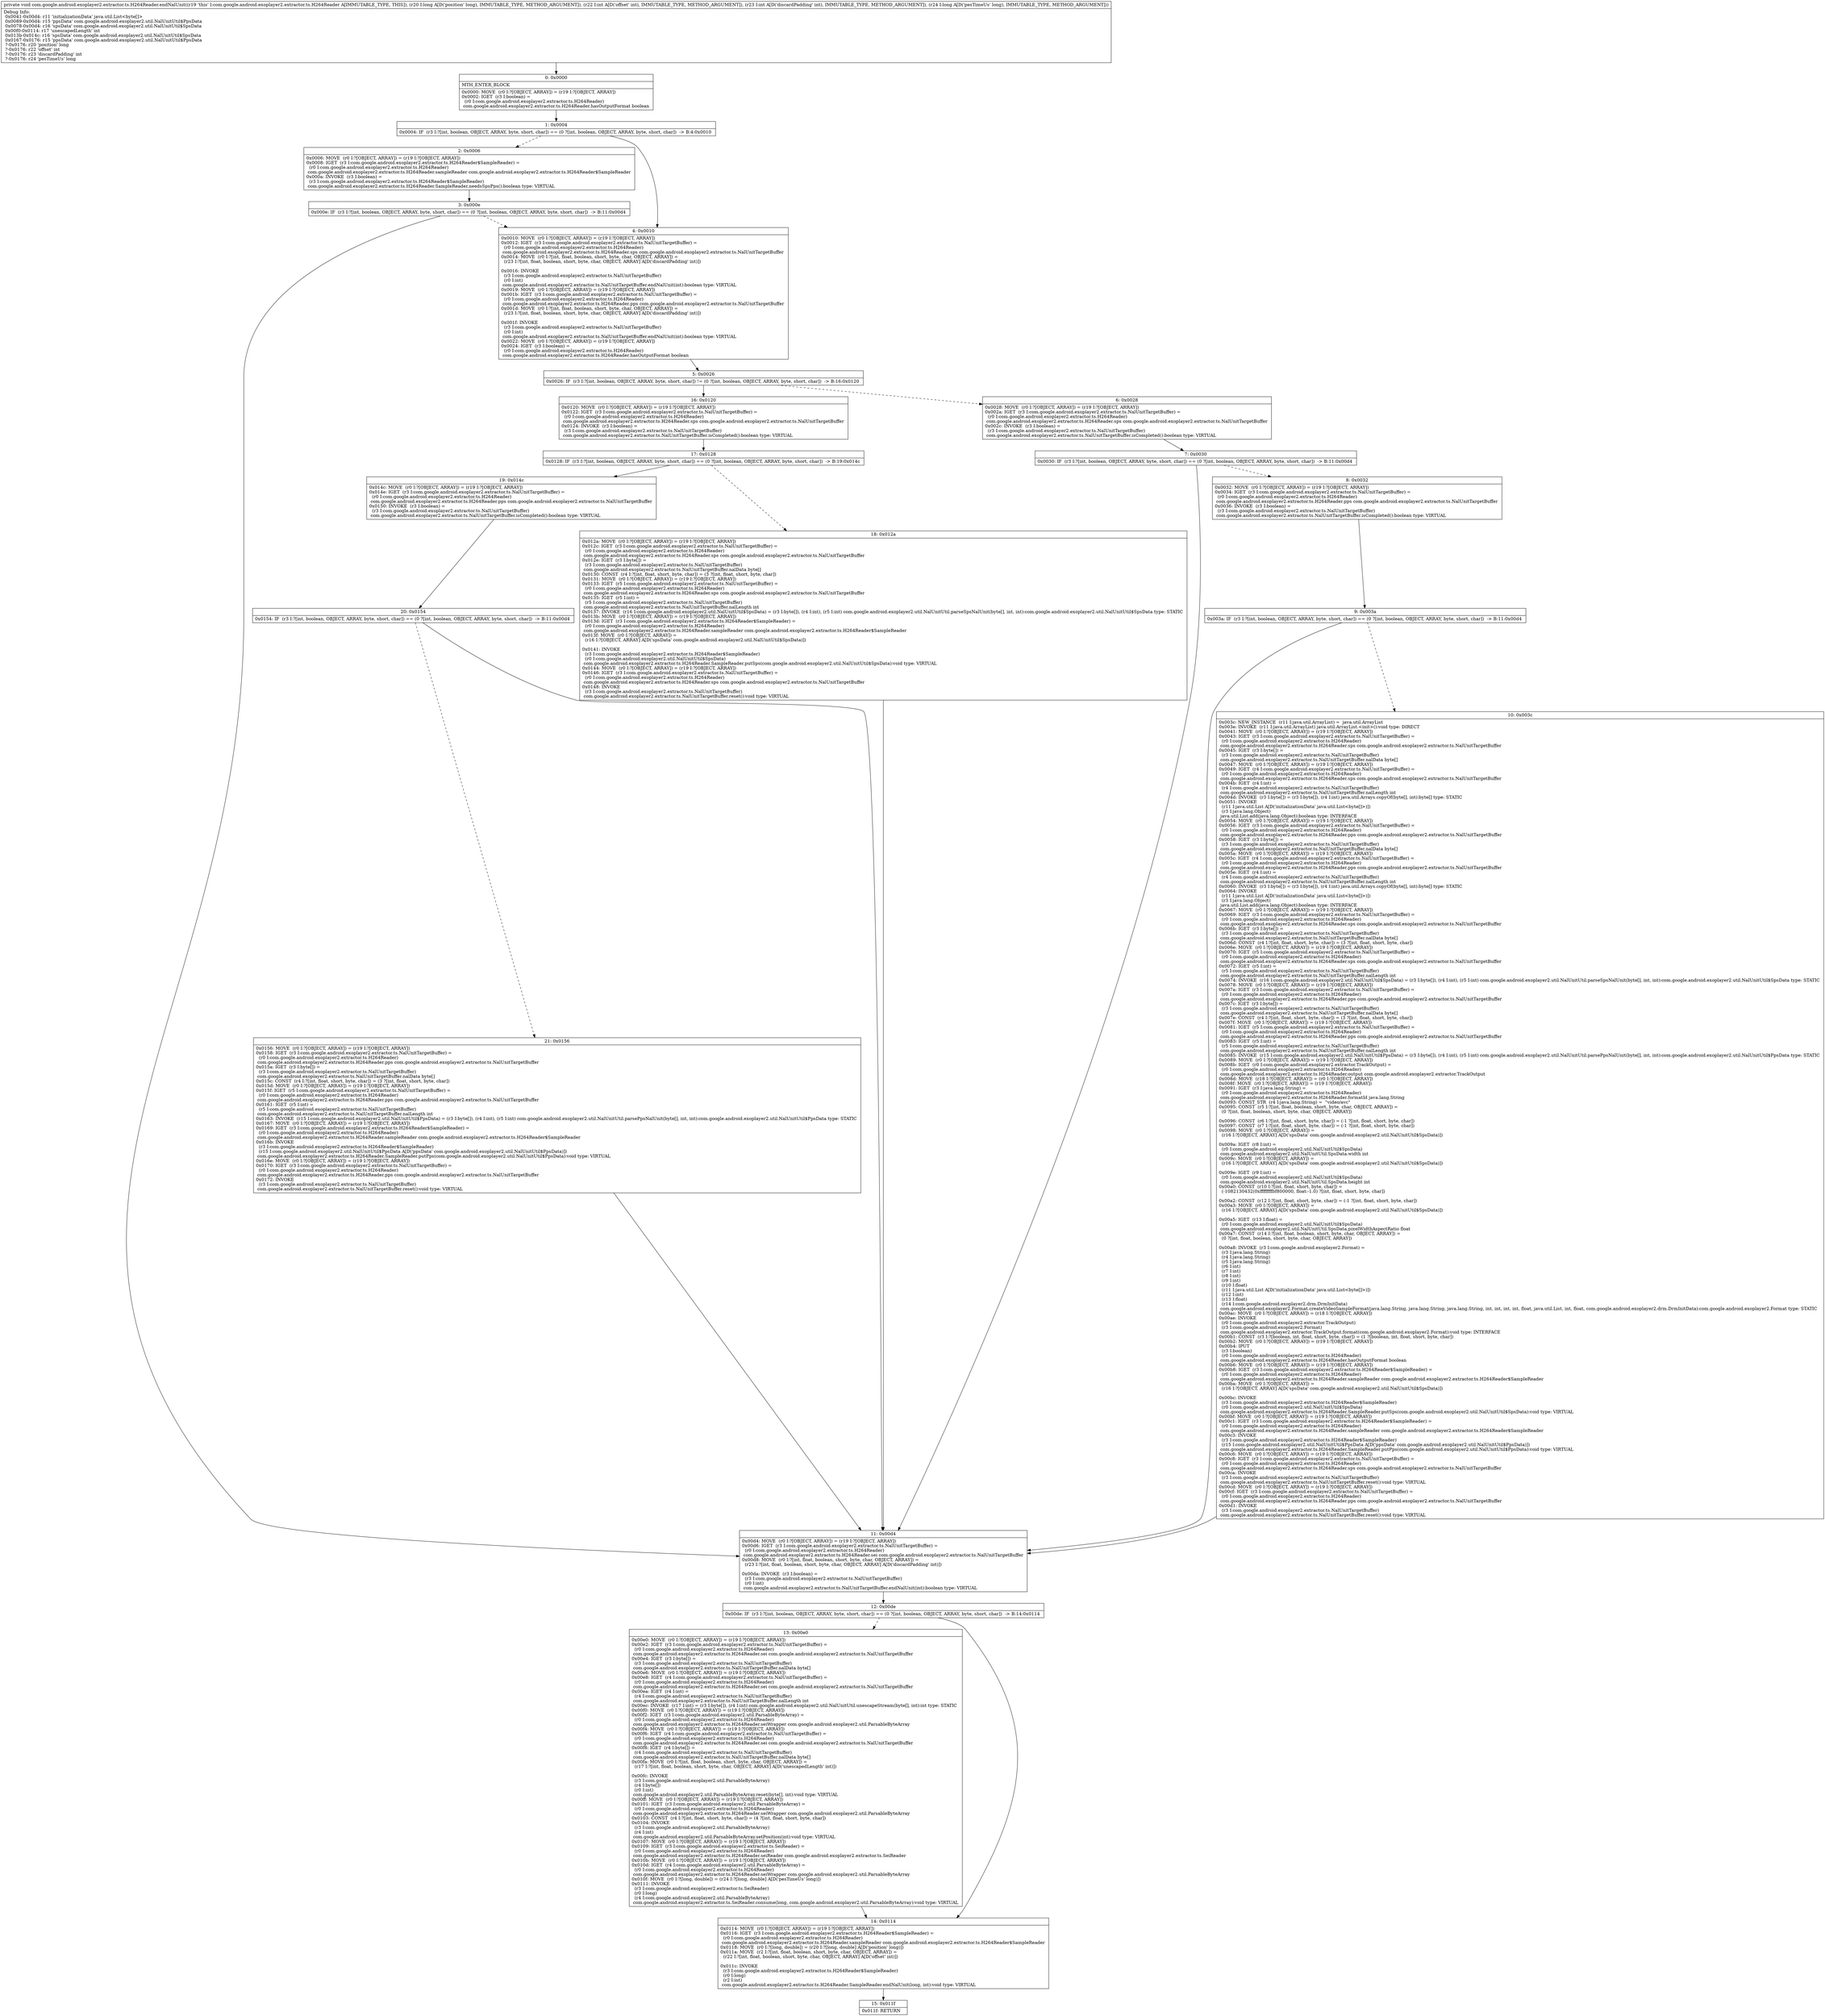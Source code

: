 digraph "CFG forcom.google.android.exoplayer2.extractor.ts.H264Reader.endNalUnit(JIIJ)V" {
Node_0 [shape=record,label="{0\:\ 0x0000|MTH_ENTER_BLOCK\l|0x0000: MOVE  (r0 I:?[OBJECT, ARRAY]) = (r19 I:?[OBJECT, ARRAY]) \l0x0002: IGET  (r3 I:boolean) = \l  (r0 I:com.google.android.exoplayer2.extractor.ts.H264Reader)\l com.google.android.exoplayer2.extractor.ts.H264Reader.hasOutputFormat boolean \l}"];
Node_1 [shape=record,label="{1\:\ 0x0004|0x0004: IF  (r3 I:?[int, boolean, OBJECT, ARRAY, byte, short, char]) == (0 ?[int, boolean, OBJECT, ARRAY, byte, short, char])  \-\> B:4:0x0010 \l}"];
Node_2 [shape=record,label="{2\:\ 0x0006|0x0006: MOVE  (r0 I:?[OBJECT, ARRAY]) = (r19 I:?[OBJECT, ARRAY]) \l0x0008: IGET  (r3 I:com.google.android.exoplayer2.extractor.ts.H264Reader$SampleReader) = \l  (r0 I:com.google.android.exoplayer2.extractor.ts.H264Reader)\l com.google.android.exoplayer2.extractor.ts.H264Reader.sampleReader com.google.android.exoplayer2.extractor.ts.H264Reader$SampleReader \l0x000a: INVOKE  (r3 I:boolean) = \l  (r3 I:com.google.android.exoplayer2.extractor.ts.H264Reader$SampleReader)\l com.google.android.exoplayer2.extractor.ts.H264Reader.SampleReader.needsSpsPps():boolean type: VIRTUAL \l}"];
Node_3 [shape=record,label="{3\:\ 0x000e|0x000e: IF  (r3 I:?[int, boolean, OBJECT, ARRAY, byte, short, char]) == (0 ?[int, boolean, OBJECT, ARRAY, byte, short, char])  \-\> B:11:0x00d4 \l}"];
Node_4 [shape=record,label="{4\:\ 0x0010|0x0010: MOVE  (r0 I:?[OBJECT, ARRAY]) = (r19 I:?[OBJECT, ARRAY]) \l0x0012: IGET  (r3 I:com.google.android.exoplayer2.extractor.ts.NalUnitTargetBuffer) = \l  (r0 I:com.google.android.exoplayer2.extractor.ts.H264Reader)\l com.google.android.exoplayer2.extractor.ts.H264Reader.sps com.google.android.exoplayer2.extractor.ts.NalUnitTargetBuffer \l0x0014: MOVE  (r0 I:?[int, float, boolean, short, byte, char, OBJECT, ARRAY]) = \l  (r23 I:?[int, float, boolean, short, byte, char, OBJECT, ARRAY] A[D('discardPadding' int)])\l \l0x0016: INVOKE  \l  (r3 I:com.google.android.exoplayer2.extractor.ts.NalUnitTargetBuffer)\l  (r0 I:int)\l com.google.android.exoplayer2.extractor.ts.NalUnitTargetBuffer.endNalUnit(int):boolean type: VIRTUAL \l0x0019: MOVE  (r0 I:?[OBJECT, ARRAY]) = (r19 I:?[OBJECT, ARRAY]) \l0x001b: IGET  (r3 I:com.google.android.exoplayer2.extractor.ts.NalUnitTargetBuffer) = \l  (r0 I:com.google.android.exoplayer2.extractor.ts.H264Reader)\l com.google.android.exoplayer2.extractor.ts.H264Reader.pps com.google.android.exoplayer2.extractor.ts.NalUnitTargetBuffer \l0x001d: MOVE  (r0 I:?[int, float, boolean, short, byte, char, OBJECT, ARRAY]) = \l  (r23 I:?[int, float, boolean, short, byte, char, OBJECT, ARRAY] A[D('discardPadding' int)])\l \l0x001f: INVOKE  \l  (r3 I:com.google.android.exoplayer2.extractor.ts.NalUnitTargetBuffer)\l  (r0 I:int)\l com.google.android.exoplayer2.extractor.ts.NalUnitTargetBuffer.endNalUnit(int):boolean type: VIRTUAL \l0x0022: MOVE  (r0 I:?[OBJECT, ARRAY]) = (r19 I:?[OBJECT, ARRAY]) \l0x0024: IGET  (r3 I:boolean) = \l  (r0 I:com.google.android.exoplayer2.extractor.ts.H264Reader)\l com.google.android.exoplayer2.extractor.ts.H264Reader.hasOutputFormat boolean \l}"];
Node_5 [shape=record,label="{5\:\ 0x0026|0x0026: IF  (r3 I:?[int, boolean, OBJECT, ARRAY, byte, short, char]) != (0 ?[int, boolean, OBJECT, ARRAY, byte, short, char])  \-\> B:16:0x0120 \l}"];
Node_6 [shape=record,label="{6\:\ 0x0028|0x0028: MOVE  (r0 I:?[OBJECT, ARRAY]) = (r19 I:?[OBJECT, ARRAY]) \l0x002a: IGET  (r3 I:com.google.android.exoplayer2.extractor.ts.NalUnitTargetBuffer) = \l  (r0 I:com.google.android.exoplayer2.extractor.ts.H264Reader)\l com.google.android.exoplayer2.extractor.ts.H264Reader.sps com.google.android.exoplayer2.extractor.ts.NalUnitTargetBuffer \l0x002c: INVOKE  (r3 I:boolean) = \l  (r3 I:com.google.android.exoplayer2.extractor.ts.NalUnitTargetBuffer)\l com.google.android.exoplayer2.extractor.ts.NalUnitTargetBuffer.isCompleted():boolean type: VIRTUAL \l}"];
Node_7 [shape=record,label="{7\:\ 0x0030|0x0030: IF  (r3 I:?[int, boolean, OBJECT, ARRAY, byte, short, char]) == (0 ?[int, boolean, OBJECT, ARRAY, byte, short, char])  \-\> B:11:0x00d4 \l}"];
Node_8 [shape=record,label="{8\:\ 0x0032|0x0032: MOVE  (r0 I:?[OBJECT, ARRAY]) = (r19 I:?[OBJECT, ARRAY]) \l0x0034: IGET  (r3 I:com.google.android.exoplayer2.extractor.ts.NalUnitTargetBuffer) = \l  (r0 I:com.google.android.exoplayer2.extractor.ts.H264Reader)\l com.google.android.exoplayer2.extractor.ts.H264Reader.pps com.google.android.exoplayer2.extractor.ts.NalUnitTargetBuffer \l0x0036: INVOKE  (r3 I:boolean) = \l  (r3 I:com.google.android.exoplayer2.extractor.ts.NalUnitTargetBuffer)\l com.google.android.exoplayer2.extractor.ts.NalUnitTargetBuffer.isCompleted():boolean type: VIRTUAL \l}"];
Node_9 [shape=record,label="{9\:\ 0x003a|0x003a: IF  (r3 I:?[int, boolean, OBJECT, ARRAY, byte, short, char]) == (0 ?[int, boolean, OBJECT, ARRAY, byte, short, char])  \-\> B:11:0x00d4 \l}"];
Node_10 [shape=record,label="{10\:\ 0x003c|0x003c: NEW_INSTANCE  (r11 I:java.util.ArrayList) =  java.util.ArrayList \l0x003e: INVOKE  (r11 I:java.util.ArrayList) java.util.ArrayList.\<init\>():void type: DIRECT \l0x0041: MOVE  (r0 I:?[OBJECT, ARRAY]) = (r19 I:?[OBJECT, ARRAY]) \l0x0043: IGET  (r3 I:com.google.android.exoplayer2.extractor.ts.NalUnitTargetBuffer) = \l  (r0 I:com.google.android.exoplayer2.extractor.ts.H264Reader)\l com.google.android.exoplayer2.extractor.ts.H264Reader.sps com.google.android.exoplayer2.extractor.ts.NalUnitTargetBuffer \l0x0045: IGET  (r3 I:byte[]) = \l  (r3 I:com.google.android.exoplayer2.extractor.ts.NalUnitTargetBuffer)\l com.google.android.exoplayer2.extractor.ts.NalUnitTargetBuffer.nalData byte[] \l0x0047: MOVE  (r0 I:?[OBJECT, ARRAY]) = (r19 I:?[OBJECT, ARRAY]) \l0x0049: IGET  (r4 I:com.google.android.exoplayer2.extractor.ts.NalUnitTargetBuffer) = \l  (r0 I:com.google.android.exoplayer2.extractor.ts.H264Reader)\l com.google.android.exoplayer2.extractor.ts.H264Reader.sps com.google.android.exoplayer2.extractor.ts.NalUnitTargetBuffer \l0x004b: IGET  (r4 I:int) = \l  (r4 I:com.google.android.exoplayer2.extractor.ts.NalUnitTargetBuffer)\l com.google.android.exoplayer2.extractor.ts.NalUnitTargetBuffer.nalLength int \l0x004d: INVOKE  (r3 I:byte[]) = (r3 I:byte[]), (r4 I:int) java.util.Arrays.copyOf(byte[], int):byte[] type: STATIC \l0x0051: INVOKE  \l  (r11 I:java.util.List A[D('initializationData' java.util.List\<byte[]\>)])\l  (r3 I:java.lang.Object)\l java.util.List.add(java.lang.Object):boolean type: INTERFACE \l0x0054: MOVE  (r0 I:?[OBJECT, ARRAY]) = (r19 I:?[OBJECT, ARRAY]) \l0x0056: IGET  (r3 I:com.google.android.exoplayer2.extractor.ts.NalUnitTargetBuffer) = \l  (r0 I:com.google.android.exoplayer2.extractor.ts.H264Reader)\l com.google.android.exoplayer2.extractor.ts.H264Reader.pps com.google.android.exoplayer2.extractor.ts.NalUnitTargetBuffer \l0x0058: IGET  (r3 I:byte[]) = \l  (r3 I:com.google.android.exoplayer2.extractor.ts.NalUnitTargetBuffer)\l com.google.android.exoplayer2.extractor.ts.NalUnitTargetBuffer.nalData byte[] \l0x005a: MOVE  (r0 I:?[OBJECT, ARRAY]) = (r19 I:?[OBJECT, ARRAY]) \l0x005c: IGET  (r4 I:com.google.android.exoplayer2.extractor.ts.NalUnitTargetBuffer) = \l  (r0 I:com.google.android.exoplayer2.extractor.ts.H264Reader)\l com.google.android.exoplayer2.extractor.ts.H264Reader.pps com.google.android.exoplayer2.extractor.ts.NalUnitTargetBuffer \l0x005e: IGET  (r4 I:int) = \l  (r4 I:com.google.android.exoplayer2.extractor.ts.NalUnitTargetBuffer)\l com.google.android.exoplayer2.extractor.ts.NalUnitTargetBuffer.nalLength int \l0x0060: INVOKE  (r3 I:byte[]) = (r3 I:byte[]), (r4 I:int) java.util.Arrays.copyOf(byte[], int):byte[] type: STATIC \l0x0064: INVOKE  \l  (r11 I:java.util.List A[D('initializationData' java.util.List\<byte[]\>)])\l  (r3 I:java.lang.Object)\l java.util.List.add(java.lang.Object):boolean type: INTERFACE \l0x0067: MOVE  (r0 I:?[OBJECT, ARRAY]) = (r19 I:?[OBJECT, ARRAY]) \l0x0069: IGET  (r3 I:com.google.android.exoplayer2.extractor.ts.NalUnitTargetBuffer) = \l  (r0 I:com.google.android.exoplayer2.extractor.ts.H264Reader)\l com.google.android.exoplayer2.extractor.ts.H264Reader.sps com.google.android.exoplayer2.extractor.ts.NalUnitTargetBuffer \l0x006b: IGET  (r3 I:byte[]) = \l  (r3 I:com.google.android.exoplayer2.extractor.ts.NalUnitTargetBuffer)\l com.google.android.exoplayer2.extractor.ts.NalUnitTargetBuffer.nalData byte[] \l0x006d: CONST  (r4 I:?[int, float, short, byte, char]) = (3 ?[int, float, short, byte, char]) \l0x006e: MOVE  (r0 I:?[OBJECT, ARRAY]) = (r19 I:?[OBJECT, ARRAY]) \l0x0070: IGET  (r5 I:com.google.android.exoplayer2.extractor.ts.NalUnitTargetBuffer) = \l  (r0 I:com.google.android.exoplayer2.extractor.ts.H264Reader)\l com.google.android.exoplayer2.extractor.ts.H264Reader.sps com.google.android.exoplayer2.extractor.ts.NalUnitTargetBuffer \l0x0072: IGET  (r5 I:int) = \l  (r5 I:com.google.android.exoplayer2.extractor.ts.NalUnitTargetBuffer)\l com.google.android.exoplayer2.extractor.ts.NalUnitTargetBuffer.nalLength int \l0x0074: INVOKE  (r16 I:com.google.android.exoplayer2.util.NalUnitUtil$SpsData) = (r3 I:byte[]), (r4 I:int), (r5 I:int) com.google.android.exoplayer2.util.NalUnitUtil.parseSpsNalUnit(byte[], int, int):com.google.android.exoplayer2.util.NalUnitUtil$SpsData type: STATIC \l0x0078: MOVE  (r0 I:?[OBJECT, ARRAY]) = (r19 I:?[OBJECT, ARRAY]) \l0x007a: IGET  (r3 I:com.google.android.exoplayer2.extractor.ts.NalUnitTargetBuffer) = \l  (r0 I:com.google.android.exoplayer2.extractor.ts.H264Reader)\l com.google.android.exoplayer2.extractor.ts.H264Reader.pps com.google.android.exoplayer2.extractor.ts.NalUnitTargetBuffer \l0x007c: IGET  (r3 I:byte[]) = \l  (r3 I:com.google.android.exoplayer2.extractor.ts.NalUnitTargetBuffer)\l com.google.android.exoplayer2.extractor.ts.NalUnitTargetBuffer.nalData byte[] \l0x007e: CONST  (r4 I:?[int, float, short, byte, char]) = (3 ?[int, float, short, byte, char]) \l0x007f: MOVE  (r0 I:?[OBJECT, ARRAY]) = (r19 I:?[OBJECT, ARRAY]) \l0x0081: IGET  (r5 I:com.google.android.exoplayer2.extractor.ts.NalUnitTargetBuffer) = \l  (r0 I:com.google.android.exoplayer2.extractor.ts.H264Reader)\l com.google.android.exoplayer2.extractor.ts.H264Reader.pps com.google.android.exoplayer2.extractor.ts.NalUnitTargetBuffer \l0x0083: IGET  (r5 I:int) = \l  (r5 I:com.google.android.exoplayer2.extractor.ts.NalUnitTargetBuffer)\l com.google.android.exoplayer2.extractor.ts.NalUnitTargetBuffer.nalLength int \l0x0085: INVOKE  (r15 I:com.google.android.exoplayer2.util.NalUnitUtil$PpsData) = (r3 I:byte[]), (r4 I:int), (r5 I:int) com.google.android.exoplayer2.util.NalUnitUtil.parsePpsNalUnit(byte[], int, int):com.google.android.exoplayer2.util.NalUnitUtil$PpsData type: STATIC \l0x0089: MOVE  (r0 I:?[OBJECT, ARRAY]) = (r19 I:?[OBJECT, ARRAY]) \l0x008b: IGET  (r0 I:com.google.android.exoplayer2.extractor.TrackOutput) = \l  (r0 I:com.google.android.exoplayer2.extractor.ts.H264Reader)\l com.google.android.exoplayer2.extractor.ts.H264Reader.output com.google.android.exoplayer2.extractor.TrackOutput \l0x008d: MOVE  (r18 I:?[OBJECT, ARRAY]) = (r0 I:?[OBJECT, ARRAY]) \l0x008f: MOVE  (r0 I:?[OBJECT, ARRAY]) = (r19 I:?[OBJECT, ARRAY]) \l0x0091: IGET  (r3 I:java.lang.String) = \l  (r0 I:com.google.android.exoplayer2.extractor.ts.H264Reader)\l com.google.android.exoplayer2.extractor.ts.H264Reader.formatId java.lang.String \l0x0093: CONST_STR  (r4 I:java.lang.String) =  \"video\/avc\" \l0x0095: CONST  (r5 I:?[int, float, boolean, short, byte, char, OBJECT, ARRAY]) = \l  (0 ?[int, float, boolean, short, byte, char, OBJECT, ARRAY])\l \l0x0096: CONST  (r6 I:?[int, float, short, byte, char]) = (\-1 ?[int, float, short, byte, char]) \l0x0097: CONST  (r7 I:?[int, float, short, byte, char]) = (\-1 ?[int, float, short, byte, char]) \l0x0098: MOVE  (r0 I:?[OBJECT, ARRAY]) = \l  (r16 I:?[OBJECT, ARRAY] A[D('spsData' com.google.android.exoplayer2.util.NalUnitUtil$SpsData)])\l \l0x009a: IGET  (r8 I:int) = \l  (r0 I:com.google.android.exoplayer2.util.NalUnitUtil$SpsData)\l com.google.android.exoplayer2.util.NalUnitUtil.SpsData.width int \l0x009c: MOVE  (r0 I:?[OBJECT, ARRAY]) = \l  (r16 I:?[OBJECT, ARRAY] A[D('spsData' com.google.android.exoplayer2.util.NalUnitUtil$SpsData)])\l \l0x009e: IGET  (r9 I:int) = \l  (r0 I:com.google.android.exoplayer2.util.NalUnitUtil$SpsData)\l com.google.android.exoplayer2.util.NalUnitUtil.SpsData.height int \l0x00a0: CONST  (r10 I:?[int, float, short, byte, char]) = \l  (\-1082130432(0xffffffffbf800000, float:\-1.0) ?[int, float, short, byte, char])\l \l0x00a2: CONST  (r12 I:?[int, float, short, byte, char]) = (\-1 ?[int, float, short, byte, char]) \l0x00a3: MOVE  (r0 I:?[OBJECT, ARRAY]) = \l  (r16 I:?[OBJECT, ARRAY] A[D('spsData' com.google.android.exoplayer2.util.NalUnitUtil$SpsData)])\l \l0x00a5: IGET  (r13 I:float) = \l  (r0 I:com.google.android.exoplayer2.util.NalUnitUtil$SpsData)\l com.google.android.exoplayer2.util.NalUnitUtil.SpsData.pixelWidthAspectRatio float \l0x00a7: CONST  (r14 I:?[int, float, boolean, short, byte, char, OBJECT, ARRAY]) = \l  (0 ?[int, float, boolean, short, byte, char, OBJECT, ARRAY])\l \l0x00a8: INVOKE  (r3 I:com.google.android.exoplayer2.Format) = \l  (r3 I:java.lang.String)\l  (r4 I:java.lang.String)\l  (r5 I:java.lang.String)\l  (r6 I:int)\l  (r7 I:int)\l  (r8 I:int)\l  (r9 I:int)\l  (r10 I:float)\l  (r11 I:java.util.List A[D('initializationData' java.util.List\<byte[]\>)])\l  (r12 I:int)\l  (r13 I:float)\l  (r14 I:com.google.android.exoplayer2.drm.DrmInitData)\l com.google.android.exoplayer2.Format.createVideoSampleFormat(java.lang.String, java.lang.String, java.lang.String, int, int, int, int, float, java.util.List, int, float, com.google.android.exoplayer2.drm.DrmInitData):com.google.android.exoplayer2.Format type: STATIC \l0x00ac: MOVE  (r0 I:?[OBJECT, ARRAY]) = (r18 I:?[OBJECT, ARRAY]) \l0x00ae: INVOKE  \l  (r0 I:com.google.android.exoplayer2.extractor.TrackOutput)\l  (r3 I:com.google.android.exoplayer2.Format)\l com.google.android.exoplayer2.extractor.TrackOutput.format(com.google.android.exoplayer2.Format):void type: INTERFACE \l0x00b1: CONST  (r3 I:?[boolean, int, float, short, byte, char]) = (1 ?[boolean, int, float, short, byte, char]) \l0x00b2: MOVE  (r0 I:?[OBJECT, ARRAY]) = (r19 I:?[OBJECT, ARRAY]) \l0x00b4: IPUT  \l  (r3 I:boolean)\l  (r0 I:com.google.android.exoplayer2.extractor.ts.H264Reader)\l com.google.android.exoplayer2.extractor.ts.H264Reader.hasOutputFormat boolean \l0x00b6: MOVE  (r0 I:?[OBJECT, ARRAY]) = (r19 I:?[OBJECT, ARRAY]) \l0x00b8: IGET  (r3 I:com.google.android.exoplayer2.extractor.ts.H264Reader$SampleReader) = \l  (r0 I:com.google.android.exoplayer2.extractor.ts.H264Reader)\l com.google.android.exoplayer2.extractor.ts.H264Reader.sampleReader com.google.android.exoplayer2.extractor.ts.H264Reader$SampleReader \l0x00ba: MOVE  (r0 I:?[OBJECT, ARRAY]) = \l  (r16 I:?[OBJECT, ARRAY] A[D('spsData' com.google.android.exoplayer2.util.NalUnitUtil$SpsData)])\l \l0x00bc: INVOKE  \l  (r3 I:com.google.android.exoplayer2.extractor.ts.H264Reader$SampleReader)\l  (r0 I:com.google.android.exoplayer2.util.NalUnitUtil$SpsData)\l com.google.android.exoplayer2.extractor.ts.H264Reader.SampleReader.putSps(com.google.android.exoplayer2.util.NalUnitUtil$SpsData):void type: VIRTUAL \l0x00bf: MOVE  (r0 I:?[OBJECT, ARRAY]) = (r19 I:?[OBJECT, ARRAY]) \l0x00c1: IGET  (r3 I:com.google.android.exoplayer2.extractor.ts.H264Reader$SampleReader) = \l  (r0 I:com.google.android.exoplayer2.extractor.ts.H264Reader)\l com.google.android.exoplayer2.extractor.ts.H264Reader.sampleReader com.google.android.exoplayer2.extractor.ts.H264Reader$SampleReader \l0x00c3: INVOKE  \l  (r3 I:com.google.android.exoplayer2.extractor.ts.H264Reader$SampleReader)\l  (r15 I:com.google.android.exoplayer2.util.NalUnitUtil$PpsData A[D('ppsData' com.google.android.exoplayer2.util.NalUnitUtil$PpsData)])\l com.google.android.exoplayer2.extractor.ts.H264Reader.SampleReader.putPps(com.google.android.exoplayer2.util.NalUnitUtil$PpsData):void type: VIRTUAL \l0x00c6: MOVE  (r0 I:?[OBJECT, ARRAY]) = (r19 I:?[OBJECT, ARRAY]) \l0x00c8: IGET  (r3 I:com.google.android.exoplayer2.extractor.ts.NalUnitTargetBuffer) = \l  (r0 I:com.google.android.exoplayer2.extractor.ts.H264Reader)\l com.google.android.exoplayer2.extractor.ts.H264Reader.sps com.google.android.exoplayer2.extractor.ts.NalUnitTargetBuffer \l0x00ca: INVOKE  \l  (r3 I:com.google.android.exoplayer2.extractor.ts.NalUnitTargetBuffer)\l com.google.android.exoplayer2.extractor.ts.NalUnitTargetBuffer.reset():void type: VIRTUAL \l0x00cd: MOVE  (r0 I:?[OBJECT, ARRAY]) = (r19 I:?[OBJECT, ARRAY]) \l0x00cf: IGET  (r3 I:com.google.android.exoplayer2.extractor.ts.NalUnitTargetBuffer) = \l  (r0 I:com.google.android.exoplayer2.extractor.ts.H264Reader)\l com.google.android.exoplayer2.extractor.ts.H264Reader.pps com.google.android.exoplayer2.extractor.ts.NalUnitTargetBuffer \l0x00d1: INVOKE  \l  (r3 I:com.google.android.exoplayer2.extractor.ts.NalUnitTargetBuffer)\l com.google.android.exoplayer2.extractor.ts.NalUnitTargetBuffer.reset():void type: VIRTUAL \l}"];
Node_11 [shape=record,label="{11\:\ 0x00d4|0x00d4: MOVE  (r0 I:?[OBJECT, ARRAY]) = (r19 I:?[OBJECT, ARRAY]) \l0x00d6: IGET  (r3 I:com.google.android.exoplayer2.extractor.ts.NalUnitTargetBuffer) = \l  (r0 I:com.google.android.exoplayer2.extractor.ts.H264Reader)\l com.google.android.exoplayer2.extractor.ts.H264Reader.sei com.google.android.exoplayer2.extractor.ts.NalUnitTargetBuffer \l0x00d8: MOVE  (r0 I:?[int, float, boolean, short, byte, char, OBJECT, ARRAY]) = \l  (r23 I:?[int, float, boolean, short, byte, char, OBJECT, ARRAY] A[D('discardPadding' int)])\l \l0x00da: INVOKE  (r3 I:boolean) = \l  (r3 I:com.google.android.exoplayer2.extractor.ts.NalUnitTargetBuffer)\l  (r0 I:int)\l com.google.android.exoplayer2.extractor.ts.NalUnitTargetBuffer.endNalUnit(int):boolean type: VIRTUAL \l}"];
Node_12 [shape=record,label="{12\:\ 0x00de|0x00de: IF  (r3 I:?[int, boolean, OBJECT, ARRAY, byte, short, char]) == (0 ?[int, boolean, OBJECT, ARRAY, byte, short, char])  \-\> B:14:0x0114 \l}"];
Node_13 [shape=record,label="{13\:\ 0x00e0|0x00e0: MOVE  (r0 I:?[OBJECT, ARRAY]) = (r19 I:?[OBJECT, ARRAY]) \l0x00e2: IGET  (r3 I:com.google.android.exoplayer2.extractor.ts.NalUnitTargetBuffer) = \l  (r0 I:com.google.android.exoplayer2.extractor.ts.H264Reader)\l com.google.android.exoplayer2.extractor.ts.H264Reader.sei com.google.android.exoplayer2.extractor.ts.NalUnitTargetBuffer \l0x00e4: IGET  (r3 I:byte[]) = \l  (r3 I:com.google.android.exoplayer2.extractor.ts.NalUnitTargetBuffer)\l com.google.android.exoplayer2.extractor.ts.NalUnitTargetBuffer.nalData byte[] \l0x00e6: MOVE  (r0 I:?[OBJECT, ARRAY]) = (r19 I:?[OBJECT, ARRAY]) \l0x00e8: IGET  (r4 I:com.google.android.exoplayer2.extractor.ts.NalUnitTargetBuffer) = \l  (r0 I:com.google.android.exoplayer2.extractor.ts.H264Reader)\l com.google.android.exoplayer2.extractor.ts.H264Reader.sei com.google.android.exoplayer2.extractor.ts.NalUnitTargetBuffer \l0x00ea: IGET  (r4 I:int) = \l  (r4 I:com.google.android.exoplayer2.extractor.ts.NalUnitTargetBuffer)\l com.google.android.exoplayer2.extractor.ts.NalUnitTargetBuffer.nalLength int \l0x00ec: INVOKE  (r17 I:int) = (r3 I:byte[]), (r4 I:int) com.google.android.exoplayer2.util.NalUnitUtil.unescapeStream(byte[], int):int type: STATIC \l0x00f0: MOVE  (r0 I:?[OBJECT, ARRAY]) = (r19 I:?[OBJECT, ARRAY]) \l0x00f2: IGET  (r3 I:com.google.android.exoplayer2.util.ParsableByteArray) = \l  (r0 I:com.google.android.exoplayer2.extractor.ts.H264Reader)\l com.google.android.exoplayer2.extractor.ts.H264Reader.seiWrapper com.google.android.exoplayer2.util.ParsableByteArray \l0x00f4: MOVE  (r0 I:?[OBJECT, ARRAY]) = (r19 I:?[OBJECT, ARRAY]) \l0x00f6: IGET  (r4 I:com.google.android.exoplayer2.extractor.ts.NalUnitTargetBuffer) = \l  (r0 I:com.google.android.exoplayer2.extractor.ts.H264Reader)\l com.google.android.exoplayer2.extractor.ts.H264Reader.sei com.google.android.exoplayer2.extractor.ts.NalUnitTargetBuffer \l0x00f8: IGET  (r4 I:byte[]) = \l  (r4 I:com.google.android.exoplayer2.extractor.ts.NalUnitTargetBuffer)\l com.google.android.exoplayer2.extractor.ts.NalUnitTargetBuffer.nalData byte[] \l0x00fa: MOVE  (r0 I:?[int, float, boolean, short, byte, char, OBJECT, ARRAY]) = \l  (r17 I:?[int, float, boolean, short, byte, char, OBJECT, ARRAY] A[D('unescapedLength' int)])\l \l0x00fc: INVOKE  \l  (r3 I:com.google.android.exoplayer2.util.ParsableByteArray)\l  (r4 I:byte[])\l  (r0 I:int)\l com.google.android.exoplayer2.util.ParsableByteArray.reset(byte[], int):void type: VIRTUAL \l0x00ff: MOVE  (r0 I:?[OBJECT, ARRAY]) = (r19 I:?[OBJECT, ARRAY]) \l0x0101: IGET  (r3 I:com.google.android.exoplayer2.util.ParsableByteArray) = \l  (r0 I:com.google.android.exoplayer2.extractor.ts.H264Reader)\l com.google.android.exoplayer2.extractor.ts.H264Reader.seiWrapper com.google.android.exoplayer2.util.ParsableByteArray \l0x0103: CONST  (r4 I:?[int, float, short, byte, char]) = (4 ?[int, float, short, byte, char]) \l0x0104: INVOKE  \l  (r3 I:com.google.android.exoplayer2.util.ParsableByteArray)\l  (r4 I:int)\l com.google.android.exoplayer2.util.ParsableByteArray.setPosition(int):void type: VIRTUAL \l0x0107: MOVE  (r0 I:?[OBJECT, ARRAY]) = (r19 I:?[OBJECT, ARRAY]) \l0x0109: IGET  (r3 I:com.google.android.exoplayer2.extractor.ts.SeiReader) = \l  (r0 I:com.google.android.exoplayer2.extractor.ts.H264Reader)\l com.google.android.exoplayer2.extractor.ts.H264Reader.seiReader com.google.android.exoplayer2.extractor.ts.SeiReader \l0x010b: MOVE  (r0 I:?[OBJECT, ARRAY]) = (r19 I:?[OBJECT, ARRAY]) \l0x010d: IGET  (r4 I:com.google.android.exoplayer2.util.ParsableByteArray) = \l  (r0 I:com.google.android.exoplayer2.extractor.ts.H264Reader)\l com.google.android.exoplayer2.extractor.ts.H264Reader.seiWrapper com.google.android.exoplayer2.util.ParsableByteArray \l0x010f: MOVE  (r0 I:?[long, double]) = (r24 I:?[long, double] A[D('pesTimeUs' long)]) \l0x0111: INVOKE  \l  (r3 I:com.google.android.exoplayer2.extractor.ts.SeiReader)\l  (r0 I:long)\l  (r4 I:com.google.android.exoplayer2.util.ParsableByteArray)\l com.google.android.exoplayer2.extractor.ts.SeiReader.consume(long, com.google.android.exoplayer2.util.ParsableByteArray):void type: VIRTUAL \l}"];
Node_14 [shape=record,label="{14\:\ 0x0114|0x0114: MOVE  (r0 I:?[OBJECT, ARRAY]) = (r19 I:?[OBJECT, ARRAY]) \l0x0116: IGET  (r3 I:com.google.android.exoplayer2.extractor.ts.H264Reader$SampleReader) = \l  (r0 I:com.google.android.exoplayer2.extractor.ts.H264Reader)\l com.google.android.exoplayer2.extractor.ts.H264Reader.sampleReader com.google.android.exoplayer2.extractor.ts.H264Reader$SampleReader \l0x0118: MOVE  (r0 I:?[long, double]) = (r20 I:?[long, double] A[D('position' long)]) \l0x011a: MOVE  (r2 I:?[int, float, boolean, short, byte, char, OBJECT, ARRAY]) = \l  (r22 I:?[int, float, boolean, short, byte, char, OBJECT, ARRAY] A[D('offset' int)])\l \l0x011c: INVOKE  \l  (r3 I:com.google.android.exoplayer2.extractor.ts.H264Reader$SampleReader)\l  (r0 I:long)\l  (r2 I:int)\l com.google.android.exoplayer2.extractor.ts.H264Reader.SampleReader.endNalUnit(long, int):void type: VIRTUAL \l}"];
Node_15 [shape=record,label="{15\:\ 0x011f|0x011f: RETURN   \l}"];
Node_16 [shape=record,label="{16\:\ 0x0120|0x0120: MOVE  (r0 I:?[OBJECT, ARRAY]) = (r19 I:?[OBJECT, ARRAY]) \l0x0122: IGET  (r3 I:com.google.android.exoplayer2.extractor.ts.NalUnitTargetBuffer) = \l  (r0 I:com.google.android.exoplayer2.extractor.ts.H264Reader)\l com.google.android.exoplayer2.extractor.ts.H264Reader.sps com.google.android.exoplayer2.extractor.ts.NalUnitTargetBuffer \l0x0124: INVOKE  (r3 I:boolean) = \l  (r3 I:com.google.android.exoplayer2.extractor.ts.NalUnitTargetBuffer)\l com.google.android.exoplayer2.extractor.ts.NalUnitTargetBuffer.isCompleted():boolean type: VIRTUAL \l}"];
Node_17 [shape=record,label="{17\:\ 0x0128|0x0128: IF  (r3 I:?[int, boolean, OBJECT, ARRAY, byte, short, char]) == (0 ?[int, boolean, OBJECT, ARRAY, byte, short, char])  \-\> B:19:0x014c \l}"];
Node_18 [shape=record,label="{18\:\ 0x012a|0x012a: MOVE  (r0 I:?[OBJECT, ARRAY]) = (r19 I:?[OBJECT, ARRAY]) \l0x012c: IGET  (r3 I:com.google.android.exoplayer2.extractor.ts.NalUnitTargetBuffer) = \l  (r0 I:com.google.android.exoplayer2.extractor.ts.H264Reader)\l com.google.android.exoplayer2.extractor.ts.H264Reader.sps com.google.android.exoplayer2.extractor.ts.NalUnitTargetBuffer \l0x012e: IGET  (r3 I:byte[]) = \l  (r3 I:com.google.android.exoplayer2.extractor.ts.NalUnitTargetBuffer)\l com.google.android.exoplayer2.extractor.ts.NalUnitTargetBuffer.nalData byte[] \l0x0130: CONST  (r4 I:?[int, float, short, byte, char]) = (3 ?[int, float, short, byte, char]) \l0x0131: MOVE  (r0 I:?[OBJECT, ARRAY]) = (r19 I:?[OBJECT, ARRAY]) \l0x0133: IGET  (r5 I:com.google.android.exoplayer2.extractor.ts.NalUnitTargetBuffer) = \l  (r0 I:com.google.android.exoplayer2.extractor.ts.H264Reader)\l com.google.android.exoplayer2.extractor.ts.H264Reader.sps com.google.android.exoplayer2.extractor.ts.NalUnitTargetBuffer \l0x0135: IGET  (r5 I:int) = \l  (r5 I:com.google.android.exoplayer2.extractor.ts.NalUnitTargetBuffer)\l com.google.android.exoplayer2.extractor.ts.NalUnitTargetBuffer.nalLength int \l0x0137: INVOKE  (r16 I:com.google.android.exoplayer2.util.NalUnitUtil$SpsData) = (r3 I:byte[]), (r4 I:int), (r5 I:int) com.google.android.exoplayer2.util.NalUnitUtil.parseSpsNalUnit(byte[], int, int):com.google.android.exoplayer2.util.NalUnitUtil$SpsData type: STATIC \l0x013b: MOVE  (r0 I:?[OBJECT, ARRAY]) = (r19 I:?[OBJECT, ARRAY]) \l0x013d: IGET  (r3 I:com.google.android.exoplayer2.extractor.ts.H264Reader$SampleReader) = \l  (r0 I:com.google.android.exoplayer2.extractor.ts.H264Reader)\l com.google.android.exoplayer2.extractor.ts.H264Reader.sampleReader com.google.android.exoplayer2.extractor.ts.H264Reader$SampleReader \l0x013f: MOVE  (r0 I:?[OBJECT, ARRAY]) = \l  (r16 I:?[OBJECT, ARRAY] A[D('spsData' com.google.android.exoplayer2.util.NalUnitUtil$SpsData)])\l \l0x0141: INVOKE  \l  (r3 I:com.google.android.exoplayer2.extractor.ts.H264Reader$SampleReader)\l  (r0 I:com.google.android.exoplayer2.util.NalUnitUtil$SpsData)\l com.google.android.exoplayer2.extractor.ts.H264Reader.SampleReader.putSps(com.google.android.exoplayer2.util.NalUnitUtil$SpsData):void type: VIRTUAL \l0x0144: MOVE  (r0 I:?[OBJECT, ARRAY]) = (r19 I:?[OBJECT, ARRAY]) \l0x0146: IGET  (r3 I:com.google.android.exoplayer2.extractor.ts.NalUnitTargetBuffer) = \l  (r0 I:com.google.android.exoplayer2.extractor.ts.H264Reader)\l com.google.android.exoplayer2.extractor.ts.H264Reader.sps com.google.android.exoplayer2.extractor.ts.NalUnitTargetBuffer \l0x0148: INVOKE  \l  (r3 I:com.google.android.exoplayer2.extractor.ts.NalUnitTargetBuffer)\l com.google.android.exoplayer2.extractor.ts.NalUnitTargetBuffer.reset():void type: VIRTUAL \l}"];
Node_19 [shape=record,label="{19\:\ 0x014c|0x014c: MOVE  (r0 I:?[OBJECT, ARRAY]) = (r19 I:?[OBJECT, ARRAY]) \l0x014e: IGET  (r3 I:com.google.android.exoplayer2.extractor.ts.NalUnitTargetBuffer) = \l  (r0 I:com.google.android.exoplayer2.extractor.ts.H264Reader)\l com.google.android.exoplayer2.extractor.ts.H264Reader.pps com.google.android.exoplayer2.extractor.ts.NalUnitTargetBuffer \l0x0150: INVOKE  (r3 I:boolean) = \l  (r3 I:com.google.android.exoplayer2.extractor.ts.NalUnitTargetBuffer)\l com.google.android.exoplayer2.extractor.ts.NalUnitTargetBuffer.isCompleted():boolean type: VIRTUAL \l}"];
Node_20 [shape=record,label="{20\:\ 0x0154|0x0154: IF  (r3 I:?[int, boolean, OBJECT, ARRAY, byte, short, char]) == (0 ?[int, boolean, OBJECT, ARRAY, byte, short, char])  \-\> B:11:0x00d4 \l}"];
Node_21 [shape=record,label="{21\:\ 0x0156|0x0156: MOVE  (r0 I:?[OBJECT, ARRAY]) = (r19 I:?[OBJECT, ARRAY]) \l0x0158: IGET  (r3 I:com.google.android.exoplayer2.extractor.ts.NalUnitTargetBuffer) = \l  (r0 I:com.google.android.exoplayer2.extractor.ts.H264Reader)\l com.google.android.exoplayer2.extractor.ts.H264Reader.pps com.google.android.exoplayer2.extractor.ts.NalUnitTargetBuffer \l0x015a: IGET  (r3 I:byte[]) = \l  (r3 I:com.google.android.exoplayer2.extractor.ts.NalUnitTargetBuffer)\l com.google.android.exoplayer2.extractor.ts.NalUnitTargetBuffer.nalData byte[] \l0x015c: CONST  (r4 I:?[int, float, short, byte, char]) = (3 ?[int, float, short, byte, char]) \l0x015d: MOVE  (r0 I:?[OBJECT, ARRAY]) = (r19 I:?[OBJECT, ARRAY]) \l0x015f: IGET  (r5 I:com.google.android.exoplayer2.extractor.ts.NalUnitTargetBuffer) = \l  (r0 I:com.google.android.exoplayer2.extractor.ts.H264Reader)\l com.google.android.exoplayer2.extractor.ts.H264Reader.pps com.google.android.exoplayer2.extractor.ts.NalUnitTargetBuffer \l0x0161: IGET  (r5 I:int) = \l  (r5 I:com.google.android.exoplayer2.extractor.ts.NalUnitTargetBuffer)\l com.google.android.exoplayer2.extractor.ts.NalUnitTargetBuffer.nalLength int \l0x0163: INVOKE  (r15 I:com.google.android.exoplayer2.util.NalUnitUtil$PpsData) = (r3 I:byte[]), (r4 I:int), (r5 I:int) com.google.android.exoplayer2.util.NalUnitUtil.parsePpsNalUnit(byte[], int, int):com.google.android.exoplayer2.util.NalUnitUtil$PpsData type: STATIC \l0x0167: MOVE  (r0 I:?[OBJECT, ARRAY]) = (r19 I:?[OBJECT, ARRAY]) \l0x0169: IGET  (r3 I:com.google.android.exoplayer2.extractor.ts.H264Reader$SampleReader) = \l  (r0 I:com.google.android.exoplayer2.extractor.ts.H264Reader)\l com.google.android.exoplayer2.extractor.ts.H264Reader.sampleReader com.google.android.exoplayer2.extractor.ts.H264Reader$SampleReader \l0x016b: INVOKE  \l  (r3 I:com.google.android.exoplayer2.extractor.ts.H264Reader$SampleReader)\l  (r15 I:com.google.android.exoplayer2.util.NalUnitUtil$PpsData A[D('ppsData' com.google.android.exoplayer2.util.NalUnitUtil$PpsData)])\l com.google.android.exoplayer2.extractor.ts.H264Reader.SampleReader.putPps(com.google.android.exoplayer2.util.NalUnitUtil$PpsData):void type: VIRTUAL \l0x016e: MOVE  (r0 I:?[OBJECT, ARRAY]) = (r19 I:?[OBJECT, ARRAY]) \l0x0170: IGET  (r3 I:com.google.android.exoplayer2.extractor.ts.NalUnitTargetBuffer) = \l  (r0 I:com.google.android.exoplayer2.extractor.ts.H264Reader)\l com.google.android.exoplayer2.extractor.ts.H264Reader.pps com.google.android.exoplayer2.extractor.ts.NalUnitTargetBuffer \l0x0172: INVOKE  \l  (r3 I:com.google.android.exoplayer2.extractor.ts.NalUnitTargetBuffer)\l com.google.android.exoplayer2.extractor.ts.NalUnitTargetBuffer.reset():void type: VIRTUAL \l}"];
MethodNode[shape=record,label="{private void com.google.android.exoplayer2.extractor.ts.H264Reader.endNalUnit((r19 'this' I:com.google.android.exoplayer2.extractor.ts.H264Reader A[IMMUTABLE_TYPE, THIS]), (r20 I:long A[D('position' long), IMMUTABLE_TYPE, METHOD_ARGUMENT]), (r22 I:int A[D('offset' int), IMMUTABLE_TYPE, METHOD_ARGUMENT]), (r23 I:int A[D('discardPadding' int), IMMUTABLE_TYPE, METHOD_ARGUMENT]), (r24 I:long A[D('pesTimeUs' long), IMMUTABLE_TYPE, METHOD_ARGUMENT]))  | Debug Info:\l  0x0041\-0x00d4: r11 'initializationData' java.util.List\<byte[]\>\l  0x0089\-0x00d4: r15 'ppsData' com.google.android.exoplayer2.util.NalUnitUtil$PpsData\l  0x0078\-0x00d4: r16 'spsData' com.google.android.exoplayer2.util.NalUnitUtil$SpsData\l  0x00f0\-0x0114: r17 'unescapedLength' int\l  0x013b\-0x014c: r16 'spsData' com.google.android.exoplayer2.util.NalUnitUtil$SpsData\l  0x0167\-0x0176: r15 'ppsData' com.google.android.exoplayer2.util.NalUnitUtil$PpsData\l  ?\-0x0176: r20 'position' long\l  ?\-0x0176: r22 'offset' int\l  ?\-0x0176: r23 'discardPadding' int\l  ?\-0x0176: r24 'pesTimeUs' long\l}"];
MethodNode -> Node_0;
Node_0 -> Node_1;
Node_1 -> Node_2[style=dashed];
Node_1 -> Node_4;
Node_2 -> Node_3;
Node_3 -> Node_4[style=dashed];
Node_3 -> Node_11;
Node_4 -> Node_5;
Node_5 -> Node_6[style=dashed];
Node_5 -> Node_16;
Node_6 -> Node_7;
Node_7 -> Node_8[style=dashed];
Node_7 -> Node_11;
Node_8 -> Node_9;
Node_9 -> Node_10[style=dashed];
Node_9 -> Node_11;
Node_10 -> Node_11;
Node_11 -> Node_12;
Node_12 -> Node_13[style=dashed];
Node_12 -> Node_14;
Node_13 -> Node_14;
Node_14 -> Node_15;
Node_16 -> Node_17;
Node_17 -> Node_18[style=dashed];
Node_17 -> Node_19;
Node_18 -> Node_11;
Node_19 -> Node_20;
Node_20 -> Node_11;
Node_20 -> Node_21[style=dashed];
Node_21 -> Node_11;
}

